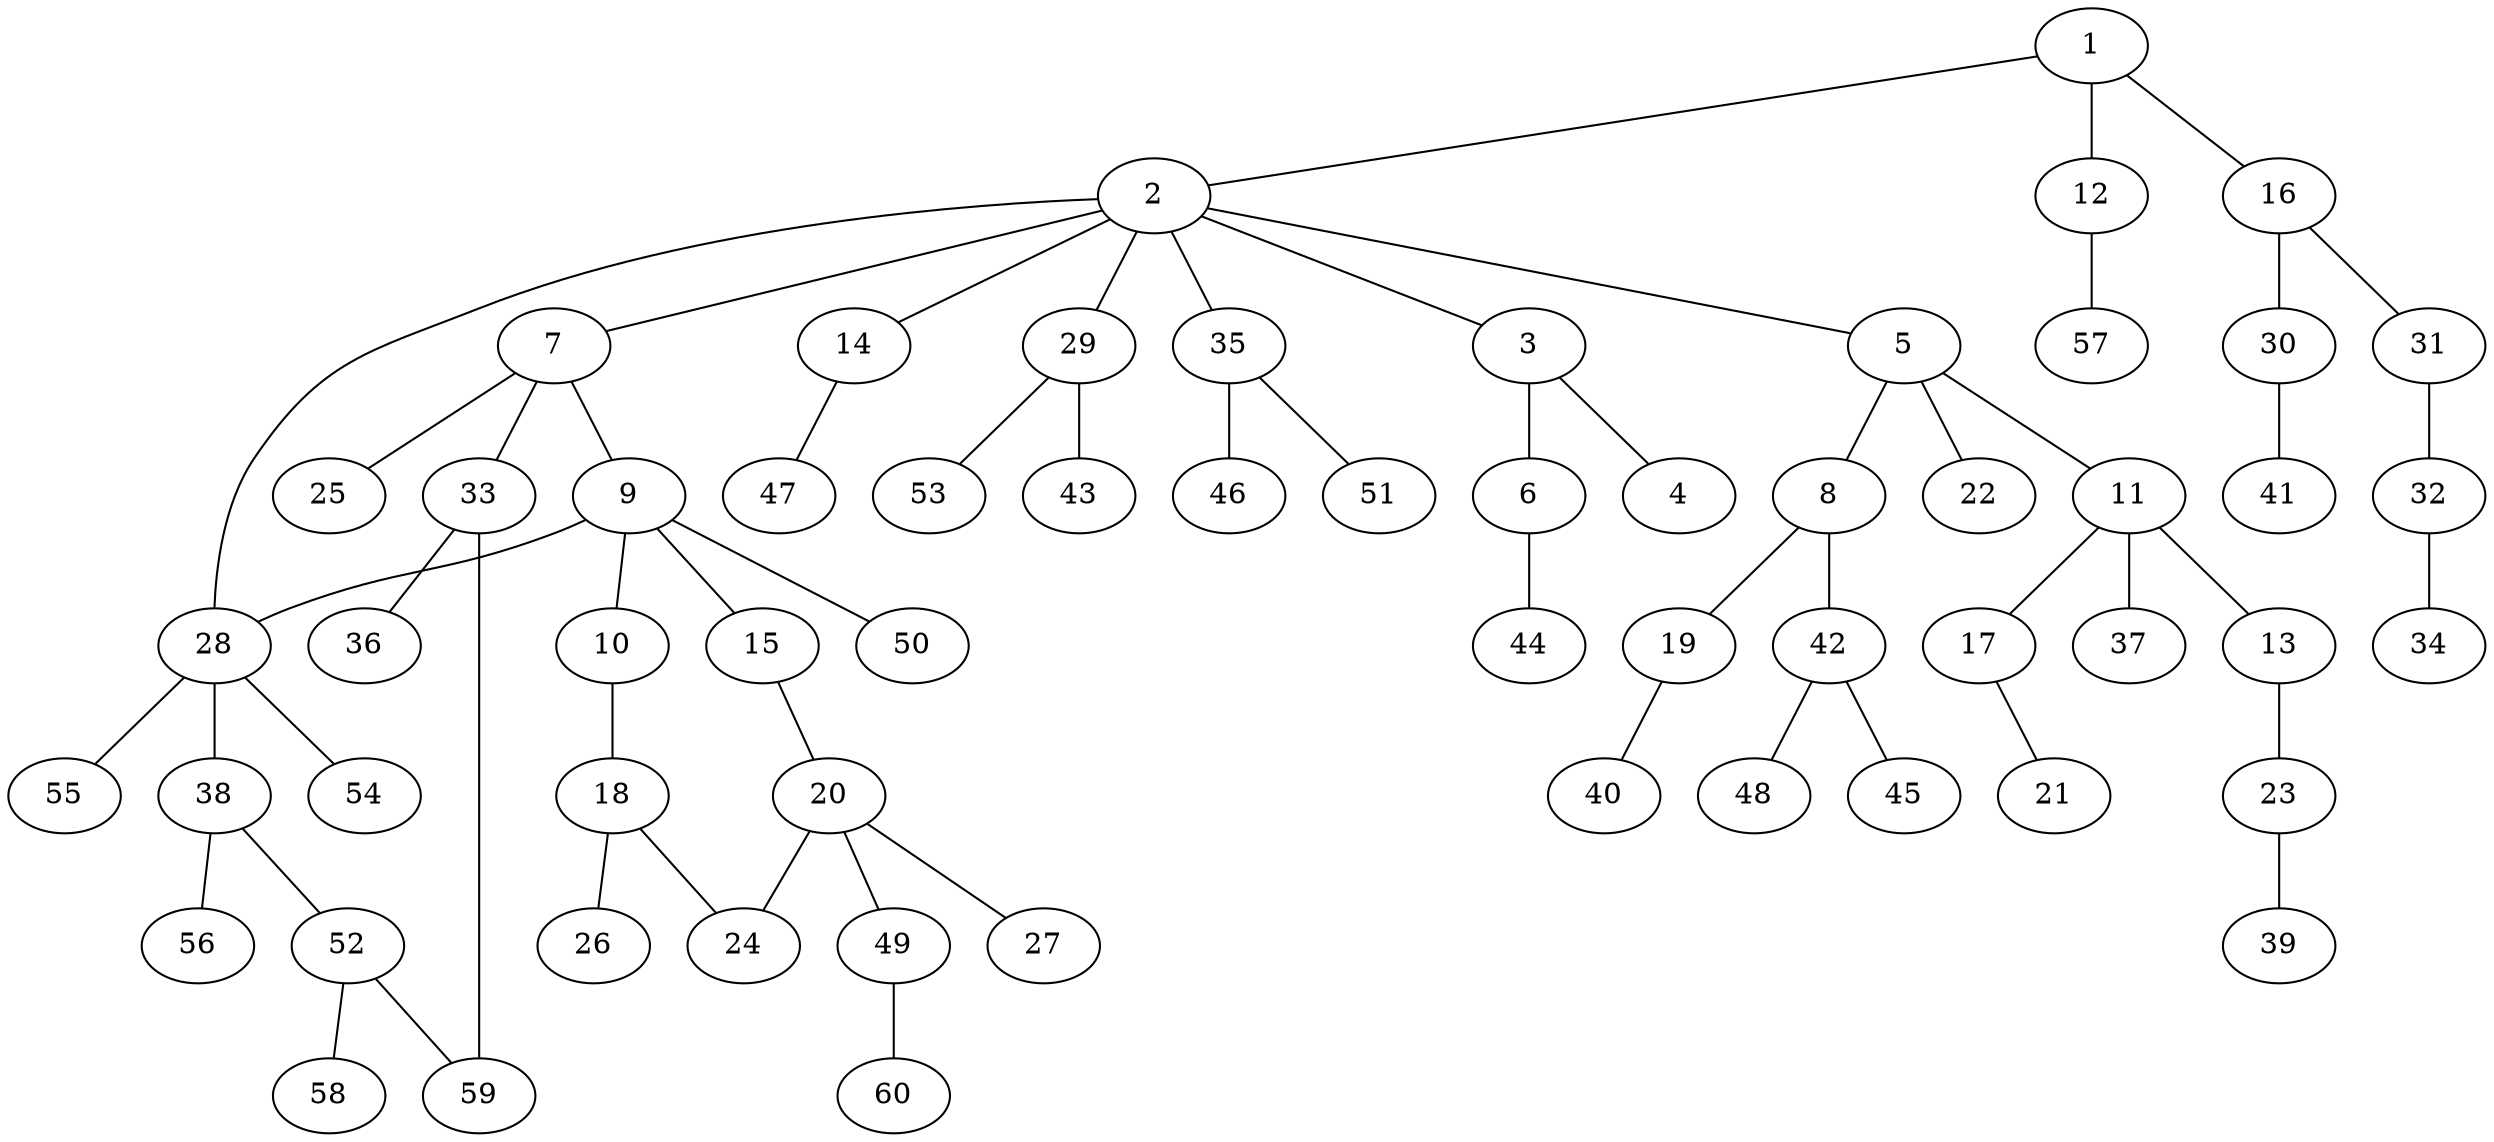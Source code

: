 graph graphname {1--2
1--12
1--16
2--3
2--5
2--7
2--14
2--28
2--29
2--35
3--4
3--6
5--8
5--11
5--22
6--44
7--9
7--25
7--33
8--19
8--42
9--10
9--15
9--28
9--50
10--18
11--13
11--17
11--37
12--57
13--23
14--47
15--20
16--30
16--31
17--21
18--24
18--26
19--40
20--24
20--27
20--49
23--39
28--38
28--54
28--55
29--43
29--53
30--41
31--32
32--34
33--36
33--59
35--46
35--51
38--52
38--56
42--45
42--48
49--60
52--58
52--59
}